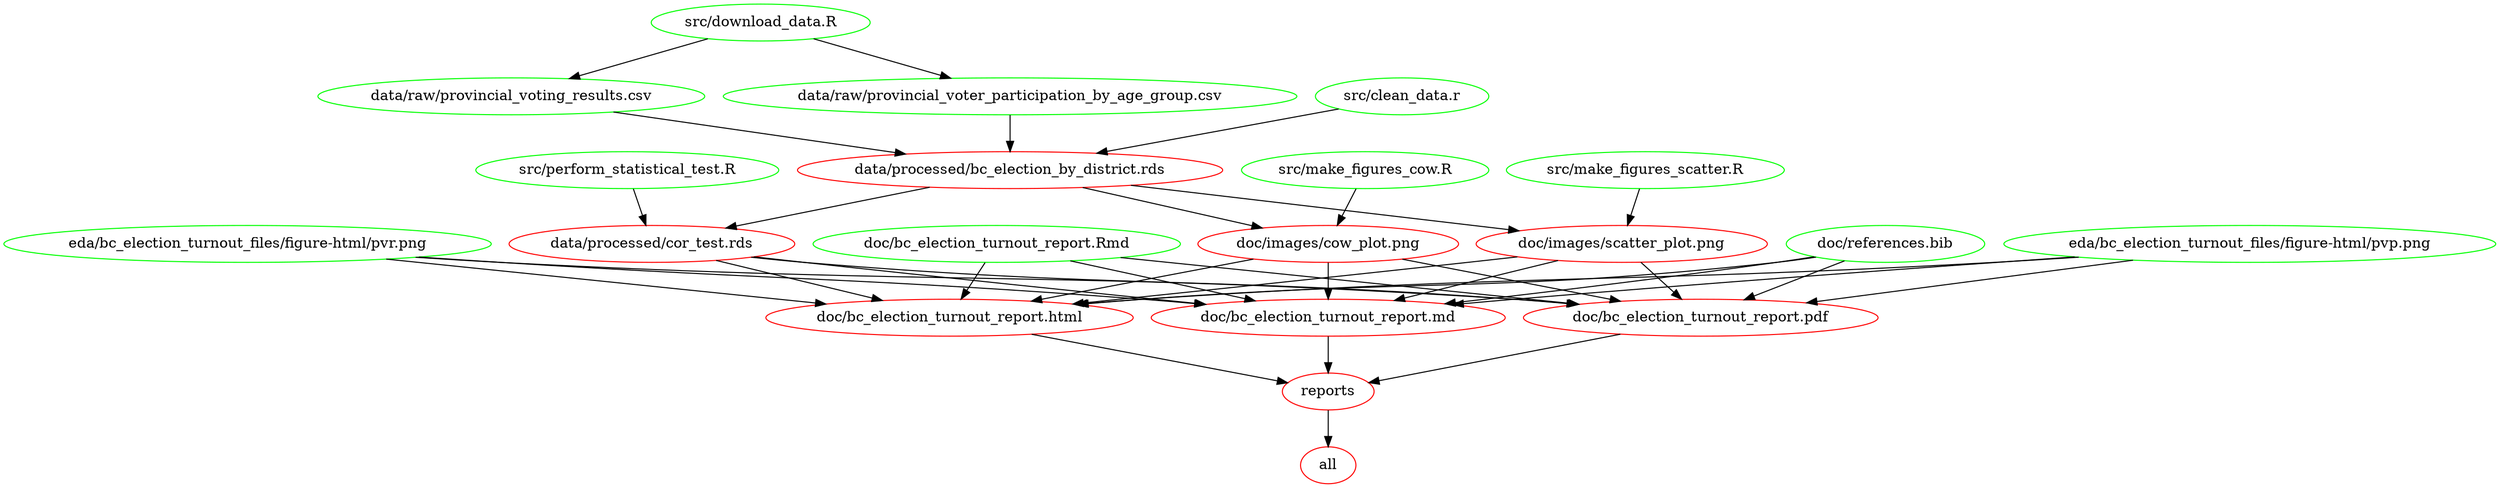 digraph G {
n2[label="all", color="red"];
n8[label="data/processed/bc_election_by_district.rds", color="red"];
n15[label="data/processed/cor_test.rds", color="red"];
n9[label="data/raw/provincial_voter_participation_by_age_group.csv", color="green"];
n11[label="data/raw/provincial_voting_results.csv", color="green"];
n5[label="doc/bc_election_turnout_report.Rmd", color="green"];
n21[label="doc/bc_election_turnout_report.html", color="red"];
n4[label="doc/bc_election_turnout_report.md", color="red"];
n20[label="doc/bc_election_turnout_report.pdf", color="red"];
n6[label="doc/images/cow_plot.png", color="red"];
n13[label="doc/images/scatter_plot.png", color="red"];
n19[label="doc/references.bib", color="green"];
n18[label="eda/bc_election_turnout_files/figure-html/pvp.png", color="green"];
n17[label="eda/bc_election_turnout_files/figure-html/pvr.png", color="green"];
n3[label="reports", color="red"];
n12[label="src/clean_data.r", color="green"];
n10[label="src/download_data.R", color="green"];
n7[label="src/make_figures_cow.R", color="green"];
n14[label="src/make_figures_scatter.R", color="green"];
n16[label="src/perform_statistical_test.R", color="green"];
n3 -> n2 ; 
n9 -> n8 ; 
n11 -> n8 ; 
n12 -> n8 ; 
n8 -> n15 ; 
n16 -> n15 ; 
n10 -> n9 ; 
n10 -> n11 ; 
n15 -> n21 ; 
n5 -> n21 ; 
n6 -> n21 ; 
n13 -> n21 ; 
n19 -> n21 ; 
n18 -> n21 ; 
n17 -> n21 ; 
n15 -> n4 ; 
n5 -> n4 ; 
n6 -> n4 ; 
n13 -> n4 ; 
n19 -> n4 ; 
n18 -> n4 ; 
n17 -> n4 ; 
n15 -> n20 ; 
n5 -> n20 ; 
n6 -> n20 ; 
n13 -> n20 ; 
n19 -> n20 ; 
n18 -> n20 ; 
n17 -> n20 ; 
n8 -> n6 ; 
n7 -> n6 ; 
n8 -> n13 ; 
n14 -> n13 ; 
n21 -> n3 ; 
n4 -> n3 ; 
n20 -> n3 ; 
}
